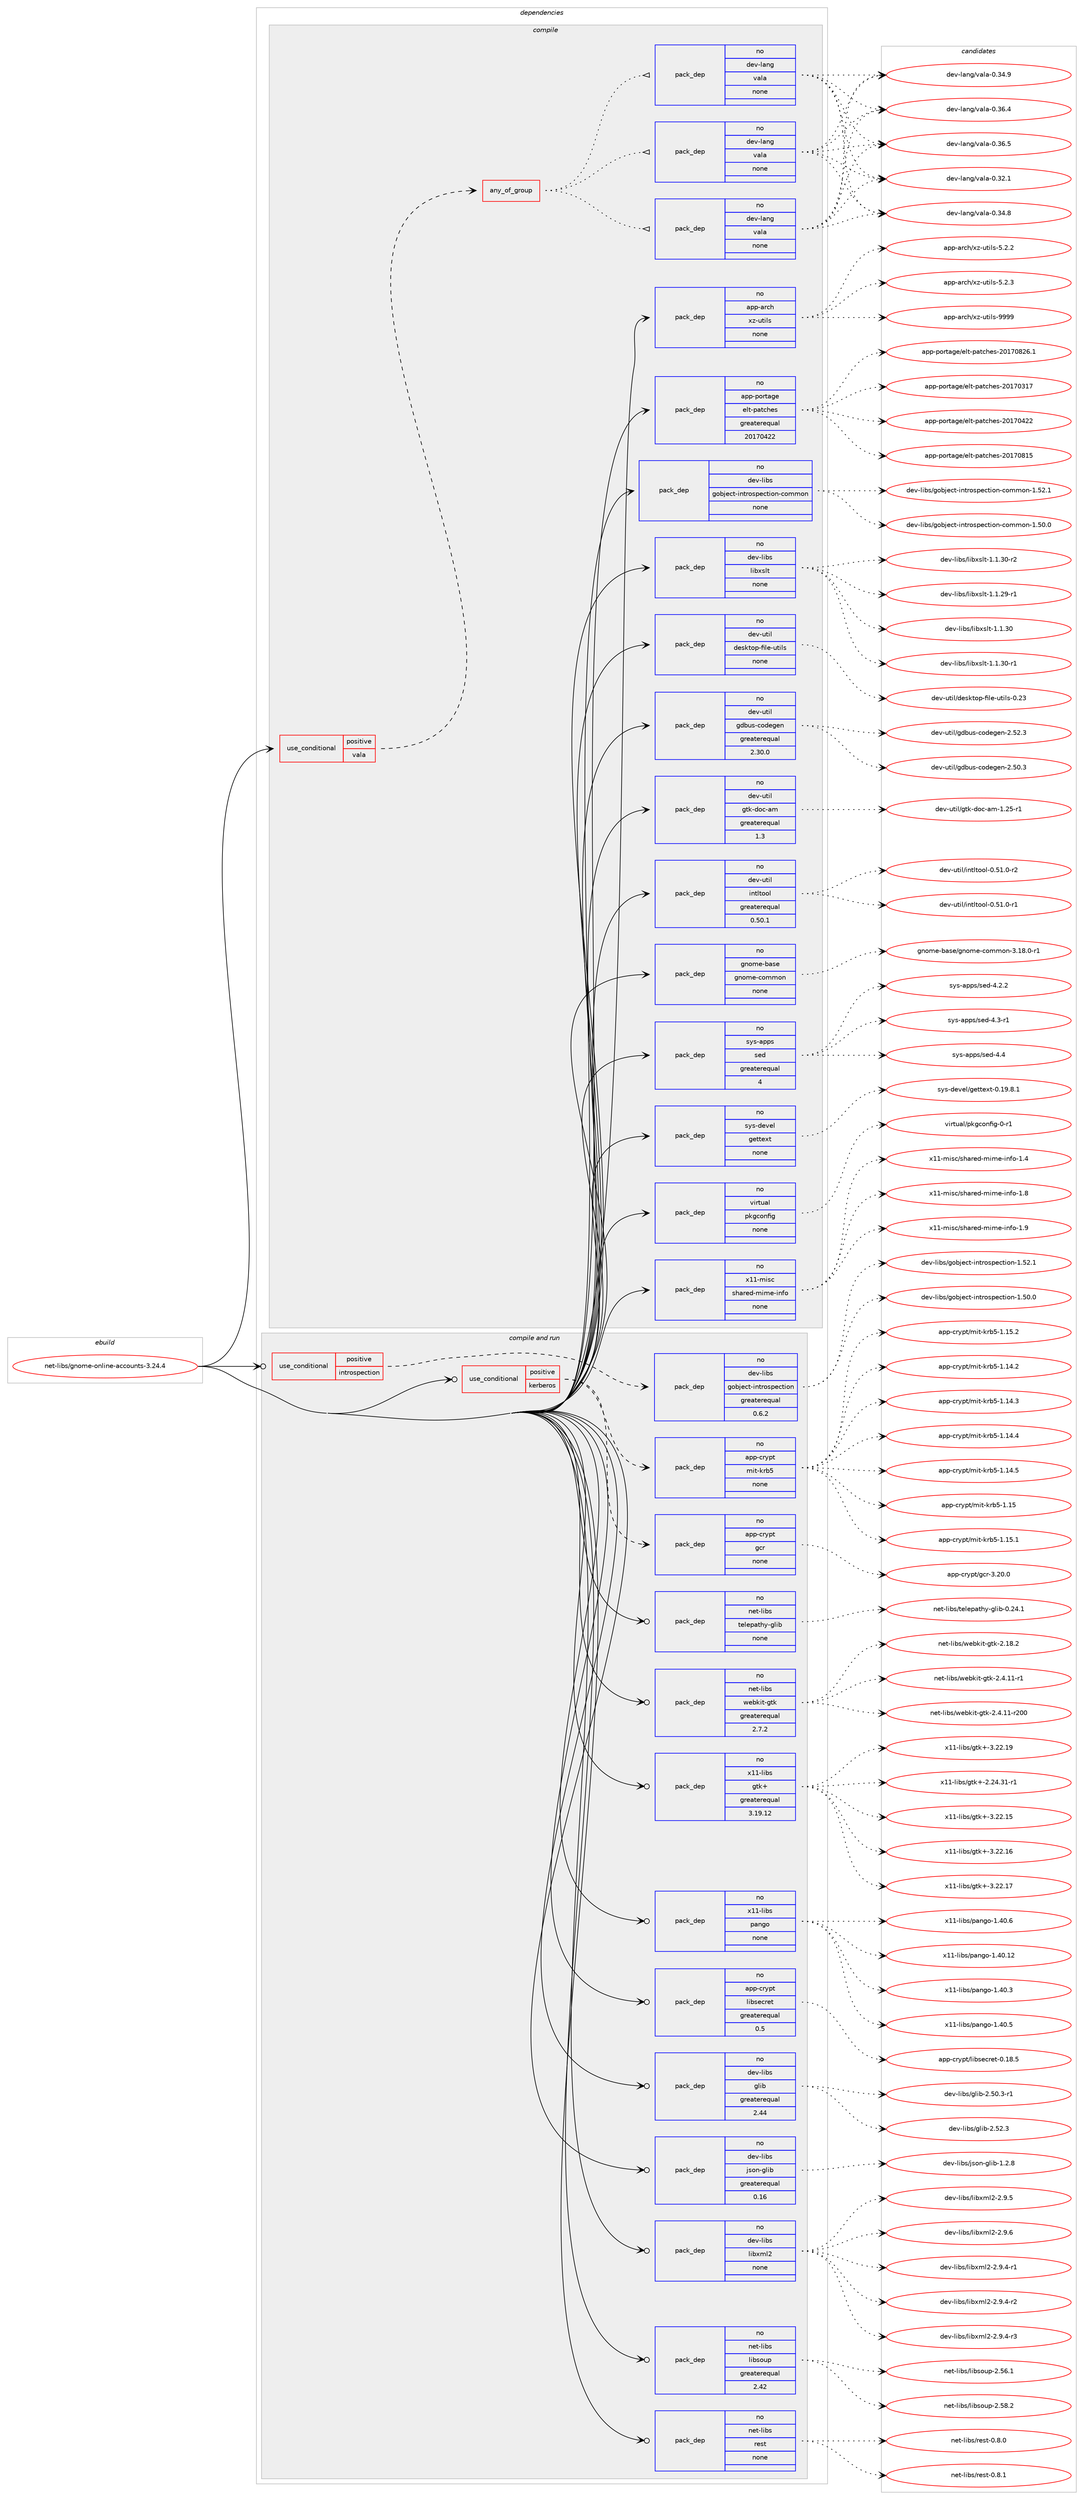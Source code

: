 digraph prolog {

# *************
# Graph options
# *************

newrank=true;
concentrate=true;
compound=true;
graph [rankdir=LR,fontname=Helvetica,fontsize=10,ranksep=1.5];#, ranksep=2.5, nodesep=0.2];
edge  [arrowhead=vee];
node  [fontname=Helvetica,fontsize=10];

# **********
# The ebuild
# **********

subgraph cluster_leftcol {
color=gray;
rank=same;
label=<<i>ebuild</i>>;
id [label="net-libs/gnome-online-accounts-3.24.4", color=red, width=4, href="../net-libs/gnome-online-accounts-3.24.4.svg"];
}

# ****************
# The dependencies
# ****************

subgraph cluster_midcol {
color=gray;
label=<<i>dependencies</i>>;
subgraph cluster_compile {
fillcolor="#eeeeee";
style=filled;
label=<<i>compile</i>>;
subgraph cond102978 {
dependency416048 [label=<<TABLE BORDER="0" CELLBORDER="1" CELLSPACING="0" CELLPADDING="4"><TR><TD ROWSPAN="3" CELLPADDING="10">use_conditional</TD></TR><TR><TD>positive</TD></TR><TR><TD>vala</TD></TR></TABLE>>, shape=none, color=red];
subgraph any6721 {
dependency416049 [label=<<TABLE BORDER="0" CELLBORDER="1" CELLSPACING="0" CELLPADDING="4"><TR><TD CELLPADDING="10">any_of_group</TD></TR></TABLE>>, shape=none, color=red];subgraph pack306157 {
dependency416050 [label=<<TABLE BORDER="0" CELLBORDER="1" CELLSPACING="0" CELLPADDING="4" WIDTH="220"><TR><TD ROWSPAN="6" CELLPADDING="30">pack_dep</TD></TR><TR><TD WIDTH="110">no</TD></TR><TR><TD>dev-lang</TD></TR><TR><TD>vala</TD></TR><TR><TD>none</TD></TR><TR><TD></TD></TR></TABLE>>, shape=none, color=blue];
}
dependency416049:e -> dependency416050:w [weight=20,style="dotted",arrowhead="oinv"];
subgraph pack306158 {
dependency416051 [label=<<TABLE BORDER="0" CELLBORDER="1" CELLSPACING="0" CELLPADDING="4" WIDTH="220"><TR><TD ROWSPAN="6" CELLPADDING="30">pack_dep</TD></TR><TR><TD WIDTH="110">no</TD></TR><TR><TD>dev-lang</TD></TR><TR><TD>vala</TD></TR><TR><TD>none</TD></TR><TR><TD></TD></TR></TABLE>>, shape=none, color=blue];
}
dependency416049:e -> dependency416051:w [weight=20,style="dotted",arrowhead="oinv"];
subgraph pack306159 {
dependency416052 [label=<<TABLE BORDER="0" CELLBORDER="1" CELLSPACING="0" CELLPADDING="4" WIDTH="220"><TR><TD ROWSPAN="6" CELLPADDING="30">pack_dep</TD></TR><TR><TD WIDTH="110">no</TD></TR><TR><TD>dev-lang</TD></TR><TR><TD>vala</TD></TR><TR><TD>none</TD></TR><TR><TD></TD></TR></TABLE>>, shape=none, color=blue];
}
dependency416049:e -> dependency416052:w [weight=20,style="dotted",arrowhead="oinv"];
}
dependency416048:e -> dependency416049:w [weight=20,style="dashed",arrowhead="vee"];
}
id:e -> dependency416048:w [weight=20,style="solid",arrowhead="vee"];
subgraph pack306160 {
dependency416053 [label=<<TABLE BORDER="0" CELLBORDER="1" CELLSPACING="0" CELLPADDING="4" WIDTH="220"><TR><TD ROWSPAN="6" CELLPADDING="30">pack_dep</TD></TR><TR><TD WIDTH="110">no</TD></TR><TR><TD>app-arch</TD></TR><TR><TD>xz-utils</TD></TR><TR><TD>none</TD></TR><TR><TD></TD></TR></TABLE>>, shape=none, color=blue];
}
id:e -> dependency416053:w [weight=20,style="solid",arrowhead="vee"];
subgraph pack306161 {
dependency416054 [label=<<TABLE BORDER="0" CELLBORDER="1" CELLSPACING="0" CELLPADDING="4" WIDTH="220"><TR><TD ROWSPAN="6" CELLPADDING="30">pack_dep</TD></TR><TR><TD WIDTH="110">no</TD></TR><TR><TD>app-portage</TD></TR><TR><TD>elt-patches</TD></TR><TR><TD>greaterequal</TD></TR><TR><TD>20170422</TD></TR></TABLE>>, shape=none, color=blue];
}
id:e -> dependency416054:w [weight=20,style="solid",arrowhead="vee"];
subgraph pack306162 {
dependency416055 [label=<<TABLE BORDER="0" CELLBORDER="1" CELLSPACING="0" CELLPADDING="4" WIDTH="220"><TR><TD ROWSPAN="6" CELLPADDING="30">pack_dep</TD></TR><TR><TD WIDTH="110">no</TD></TR><TR><TD>dev-libs</TD></TR><TR><TD>gobject-introspection-common</TD></TR><TR><TD>none</TD></TR><TR><TD></TD></TR></TABLE>>, shape=none, color=blue];
}
id:e -> dependency416055:w [weight=20,style="solid",arrowhead="vee"];
subgraph pack306163 {
dependency416056 [label=<<TABLE BORDER="0" CELLBORDER="1" CELLSPACING="0" CELLPADDING="4" WIDTH="220"><TR><TD ROWSPAN="6" CELLPADDING="30">pack_dep</TD></TR><TR><TD WIDTH="110">no</TD></TR><TR><TD>dev-libs</TD></TR><TR><TD>libxslt</TD></TR><TR><TD>none</TD></TR><TR><TD></TD></TR></TABLE>>, shape=none, color=blue];
}
id:e -> dependency416056:w [weight=20,style="solid",arrowhead="vee"];
subgraph pack306164 {
dependency416057 [label=<<TABLE BORDER="0" CELLBORDER="1" CELLSPACING="0" CELLPADDING="4" WIDTH="220"><TR><TD ROWSPAN="6" CELLPADDING="30">pack_dep</TD></TR><TR><TD WIDTH="110">no</TD></TR><TR><TD>dev-util</TD></TR><TR><TD>desktop-file-utils</TD></TR><TR><TD>none</TD></TR><TR><TD></TD></TR></TABLE>>, shape=none, color=blue];
}
id:e -> dependency416057:w [weight=20,style="solid",arrowhead="vee"];
subgraph pack306165 {
dependency416058 [label=<<TABLE BORDER="0" CELLBORDER="1" CELLSPACING="0" CELLPADDING="4" WIDTH="220"><TR><TD ROWSPAN="6" CELLPADDING="30">pack_dep</TD></TR><TR><TD WIDTH="110">no</TD></TR><TR><TD>dev-util</TD></TR><TR><TD>gdbus-codegen</TD></TR><TR><TD>greaterequal</TD></TR><TR><TD>2.30.0</TD></TR></TABLE>>, shape=none, color=blue];
}
id:e -> dependency416058:w [weight=20,style="solid",arrowhead="vee"];
subgraph pack306166 {
dependency416059 [label=<<TABLE BORDER="0" CELLBORDER="1" CELLSPACING="0" CELLPADDING="4" WIDTH="220"><TR><TD ROWSPAN="6" CELLPADDING="30">pack_dep</TD></TR><TR><TD WIDTH="110">no</TD></TR><TR><TD>dev-util</TD></TR><TR><TD>gtk-doc-am</TD></TR><TR><TD>greaterequal</TD></TR><TR><TD>1.3</TD></TR></TABLE>>, shape=none, color=blue];
}
id:e -> dependency416059:w [weight=20,style="solid",arrowhead="vee"];
subgraph pack306167 {
dependency416060 [label=<<TABLE BORDER="0" CELLBORDER="1" CELLSPACING="0" CELLPADDING="4" WIDTH="220"><TR><TD ROWSPAN="6" CELLPADDING="30">pack_dep</TD></TR><TR><TD WIDTH="110">no</TD></TR><TR><TD>dev-util</TD></TR><TR><TD>intltool</TD></TR><TR><TD>greaterequal</TD></TR><TR><TD>0.50.1</TD></TR></TABLE>>, shape=none, color=blue];
}
id:e -> dependency416060:w [weight=20,style="solid",arrowhead="vee"];
subgraph pack306168 {
dependency416061 [label=<<TABLE BORDER="0" CELLBORDER="1" CELLSPACING="0" CELLPADDING="4" WIDTH="220"><TR><TD ROWSPAN="6" CELLPADDING="30">pack_dep</TD></TR><TR><TD WIDTH="110">no</TD></TR><TR><TD>gnome-base</TD></TR><TR><TD>gnome-common</TD></TR><TR><TD>none</TD></TR><TR><TD></TD></TR></TABLE>>, shape=none, color=blue];
}
id:e -> dependency416061:w [weight=20,style="solid",arrowhead="vee"];
subgraph pack306169 {
dependency416062 [label=<<TABLE BORDER="0" CELLBORDER="1" CELLSPACING="0" CELLPADDING="4" WIDTH="220"><TR><TD ROWSPAN="6" CELLPADDING="30">pack_dep</TD></TR><TR><TD WIDTH="110">no</TD></TR><TR><TD>sys-apps</TD></TR><TR><TD>sed</TD></TR><TR><TD>greaterequal</TD></TR><TR><TD>4</TD></TR></TABLE>>, shape=none, color=blue];
}
id:e -> dependency416062:w [weight=20,style="solid",arrowhead="vee"];
subgraph pack306170 {
dependency416063 [label=<<TABLE BORDER="0" CELLBORDER="1" CELLSPACING="0" CELLPADDING="4" WIDTH="220"><TR><TD ROWSPAN="6" CELLPADDING="30">pack_dep</TD></TR><TR><TD WIDTH="110">no</TD></TR><TR><TD>sys-devel</TD></TR><TR><TD>gettext</TD></TR><TR><TD>none</TD></TR><TR><TD></TD></TR></TABLE>>, shape=none, color=blue];
}
id:e -> dependency416063:w [weight=20,style="solid",arrowhead="vee"];
subgraph pack306171 {
dependency416064 [label=<<TABLE BORDER="0" CELLBORDER="1" CELLSPACING="0" CELLPADDING="4" WIDTH="220"><TR><TD ROWSPAN="6" CELLPADDING="30">pack_dep</TD></TR><TR><TD WIDTH="110">no</TD></TR><TR><TD>virtual</TD></TR><TR><TD>pkgconfig</TD></TR><TR><TD>none</TD></TR><TR><TD></TD></TR></TABLE>>, shape=none, color=blue];
}
id:e -> dependency416064:w [weight=20,style="solid",arrowhead="vee"];
subgraph pack306172 {
dependency416065 [label=<<TABLE BORDER="0" CELLBORDER="1" CELLSPACING="0" CELLPADDING="4" WIDTH="220"><TR><TD ROWSPAN="6" CELLPADDING="30">pack_dep</TD></TR><TR><TD WIDTH="110">no</TD></TR><TR><TD>x11-misc</TD></TR><TR><TD>shared-mime-info</TD></TR><TR><TD>none</TD></TR><TR><TD></TD></TR></TABLE>>, shape=none, color=blue];
}
id:e -> dependency416065:w [weight=20,style="solid",arrowhead="vee"];
}
subgraph cluster_compileandrun {
fillcolor="#eeeeee";
style=filled;
label=<<i>compile and run</i>>;
subgraph cond102979 {
dependency416066 [label=<<TABLE BORDER="0" CELLBORDER="1" CELLSPACING="0" CELLPADDING="4"><TR><TD ROWSPAN="3" CELLPADDING="10">use_conditional</TD></TR><TR><TD>positive</TD></TR><TR><TD>introspection</TD></TR></TABLE>>, shape=none, color=red];
subgraph pack306173 {
dependency416067 [label=<<TABLE BORDER="0" CELLBORDER="1" CELLSPACING="0" CELLPADDING="4" WIDTH="220"><TR><TD ROWSPAN="6" CELLPADDING="30">pack_dep</TD></TR><TR><TD WIDTH="110">no</TD></TR><TR><TD>dev-libs</TD></TR><TR><TD>gobject-introspection</TD></TR><TR><TD>greaterequal</TD></TR><TR><TD>0.6.2</TD></TR></TABLE>>, shape=none, color=blue];
}
dependency416066:e -> dependency416067:w [weight=20,style="dashed",arrowhead="vee"];
}
id:e -> dependency416066:w [weight=20,style="solid",arrowhead="odotvee"];
subgraph cond102980 {
dependency416068 [label=<<TABLE BORDER="0" CELLBORDER="1" CELLSPACING="0" CELLPADDING="4"><TR><TD ROWSPAN="3" CELLPADDING="10">use_conditional</TD></TR><TR><TD>positive</TD></TR><TR><TD>kerberos</TD></TR></TABLE>>, shape=none, color=red];
subgraph pack306174 {
dependency416069 [label=<<TABLE BORDER="0" CELLBORDER="1" CELLSPACING="0" CELLPADDING="4" WIDTH="220"><TR><TD ROWSPAN="6" CELLPADDING="30">pack_dep</TD></TR><TR><TD WIDTH="110">no</TD></TR><TR><TD>app-crypt</TD></TR><TR><TD>gcr</TD></TR><TR><TD>none</TD></TR><TR><TD></TD></TR></TABLE>>, shape=none, color=blue];
}
dependency416068:e -> dependency416069:w [weight=20,style="dashed",arrowhead="vee"];
subgraph pack306175 {
dependency416070 [label=<<TABLE BORDER="0" CELLBORDER="1" CELLSPACING="0" CELLPADDING="4" WIDTH="220"><TR><TD ROWSPAN="6" CELLPADDING="30">pack_dep</TD></TR><TR><TD WIDTH="110">no</TD></TR><TR><TD>app-crypt</TD></TR><TR><TD>mit-krb5</TD></TR><TR><TD>none</TD></TR><TR><TD></TD></TR></TABLE>>, shape=none, color=blue];
}
dependency416068:e -> dependency416070:w [weight=20,style="dashed",arrowhead="vee"];
}
id:e -> dependency416068:w [weight=20,style="solid",arrowhead="odotvee"];
subgraph pack306176 {
dependency416071 [label=<<TABLE BORDER="0" CELLBORDER="1" CELLSPACING="0" CELLPADDING="4" WIDTH="220"><TR><TD ROWSPAN="6" CELLPADDING="30">pack_dep</TD></TR><TR><TD WIDTH="110">no</TD></TR><TR><TD>app-crypt</TD></TR><TR><TD>libsecret</TD></TR><TR><TD>greaterequal</TD></TR><TR><TD>0.5</TD></TR></TABLE>>, shape=none, color=blue];
}
id:e -> dependency416071:w [weight=20,style="solid",arrowhead="odotvee"];
subgraph pack306177 {
dependency416072 [label=<<TABLE BORDER="0" CELLBORDER="1" CELLSPACING="0" CELLPADDING="4" WIDTH="220"><TR><TD ROWSPAN="6" CELLPADDING="30">pack_dep</TD></TR><TR><TD WIDTH="110">no</TD></TR><TR><TD>dev-libs</TD></TR><TR><TD>glib</TD></TR><TR><TD>greaterequal</TD></TR><TR><TD>2.44</TD></TR></TABLE>>, shape=none, color=blue];
}
id:e -> dependency416072:w [weight=20,style="solid",arrowhead="odotvee"];
subgraph pack306178 {
dependency416073 [label=<<TABLE BORDER="0" CELLBORDER="1" CELLSPACING="0" CELLPADDING="4" WIDTH="220"><TR><TD ROWSPAN="6" CELLPADDING="30">pack_dep</TD></TR><TR><TD WIDTH="110">no</TD></TR><TR><TD>dev-libs</TD></TR><TR><TD>json-glib</TD></TR><TR><TD>greaterequal</TD></TR><TR><TD>0.16</TD></TR></TABLE>>, shape=none, color=blue];
}
id:e -> dependency416073:w [weight=20,style="solid",arrowhead="odotvee"];
subgraph pack306179 {
dependency416074 [label=<<TABLE BORDER="0" CELLBORDER="1" CELLSPACING="0" CELLPADDING="4" WIDTH="220"><TR><TD ROWSPAN="6" CELLPADDING="30">pack_dep</TD></TR><TR><TD WIDTH="110">no</TD></TR><TR><TD>dev-libs</TD></TR><TR><TD>libxml2</TD></TR><TR><TD>none</TD></TR><TR><TD></TD></TR></TABLE>>, shape=none, color=blue];
}
id:e -> dependency416074:w [weight=20,style="solid",arrowhead="odotvee"];
subgraph pack306180 {
dependency416075 [label=<<TABLE BORDER="0" CELLBORDER="1" CELLSPACING="0" CELLPADDING="4" WIDTH="220"><TR><TD ROWSPAN="6" CELLPADDING="30">pack_dep</TD></TR><TR><TD WIDTH="110">no</TD></TR><TR><TD>net-libs</TD></TR><TR><TD>libsoup</TD></TR><TR><TD>greaterequal</TD></TR><TR><TD>2.42</TD></TR></TABLE>>, shape=none, color=blue];
}
id:e -> dependency416075:w [weight=20,style="solid",arrowhead="odotvee"];
subgraph pack306181 {
dependency416076 [label=<<TABLE BORDER="0" CELLBORDER="1" CELLSPACING="0" CELLPADDING="4" WIDTH="220"><TR><TD ROWSPAN="6" CELLPADDING="30">pack_dep</TD></TR><TR><TD WIDTH="110">no</TD></TR><TR><TD>net-libs</TD></TR><TR><TD>rest</TD></TR><TR><TD>none</TD></TR><TR><TD></TD></TR></TABLE>>, shape=none, color=blue];
}
id:e -> dependency416076:w [weight=20,style="solid",arrowhead="odotvee"];
subgraph pack306182 {
dependency416077 [label=<<TABLE BORDER="0" CELLBORDER="1" CELLSPACING="0" CELLPADDING="4" WIDTH="220"><TR><TD ROWSPAN="6" CELLPADDING="30">pack_dep</TD></TR><TR><TD WIDTH="110">no</TD></TR><TR><TD>net-libs</TD></TR><TR><TD>telepathy-glib</TD></TR><TR><TD>none</TD></TR><TR><TD></TD></TR></TABLE>>, shape=none, color=blue];
}
id:e -> dependency416077:w [weight=20,style="solid",arrowhead="odotvee"];
subgraph pack306183 {
dependency416078 [label=<<TABLE BORDER="0" CELLBORDER="1" CELLSPACING="0" CELLPADDING="4" WIDTH="220"><TR><TD ROWSPAN="6" CELLPADDING="30">pack_dep</TD></TR><TR><TD WIDTH="110">no</TD></TR><TR><TD>net-libs</TD></TR><TR><TD>webkit-gtk</TD></TR><TR><TD>greaterequal</TD></TR><TR><TD>2.7.2</TD></TR></TABLE>>, shape=none, color=blue];
}
id:e -> dependency416078:w [weight=20,style="solid",arrowhead="odotvee"];
subgraph pack306184 {
dependency416079 [label=<<TABLE BORDER="0" CELLBORDER="1" CELLSPACING="0" CELLPADDING="4" WIDTH="220"><TR><TD ROWSPAN="6" CELLPADDING="30">pack_dep</TD></TR><TR><TD WIDTH="110">no</TD></TR><TR><TD>x11-libs</TD></TR><TR><TD>gtk+</TD></TR><TR><TD>greaterequal</TD></TR><TR><TD>3.19.12</TD></TR></TABLE>>, shape=none, color=blue];
}
id:e -> dependency416079:w [weight=20,style="solid",arrowhead="odotvee"];
subgraph pack306185 {
dependency416080 [label=<<TABLE BORDER="0" CELLBORDER="1" CELLSPACING="0" CELLPADDING="4" WIDTH="220"><TR><TD ROWSPAN="6" CELLPADDING="30">pack_dep</TD></TR><TR><TD WIDTH="110">no</TD></TR><TR><TD>x11-libs</TD></TR><TR><TD>pango</TD></TR><TR><TD>none</TD></TR><TR><TD></TD></TR></TABLE>>, shape=none, color=blue];
}
id:e -> dependency416080:w [weight=20,style="solid",arrowhead="odotvee"];
}
subgraph cluster_run {
fillcolor="#eeeeee";
style=filled;
label=<<i>run</i>>;
}
}

# **************
# The candidates
# **************

subgraph cluster_choices {
rank=same;
color=gray;
label=<<i>candidates</i>>;

subgraph choice306157 {
color=black;
nodesep=1;
choice100101118451089711010347118971089745484651504649 [label="dev-lang/vala-0.32.1", color=red, width=4,href="../dev-lang/vala-0.32.1.svg"];
choice100101118451089711010347118971089745484651524656 [label="dev-lang/vala-0.34.8", color=red, width=4,href="../dev-lang/vala-0.34.8.svg"];
choice100101118451089711010347118971089745484651524657 [label="dev-lang/vala-0.34.9", color=red, width=4,href="../dev-lang/vala-0.34.9.svg"];
choice100101118451089711010347118971089745484651544652 [label="dev-lang/vala-0.36.4", color=red, width=4,href="../dev-lang/vala-0.36.4.svg"];
choice100101118451089711010347118971089745484651544653 [label="dev-lang/vala-0.36.5", color=red, width=4,href="../dev-lang/vala-0.36.5.svg"];
dependency416050:e -> choice100101118451089711010347118971089745484651504649:w [style=dotted,weight="100"];
dependency416050:e -> choice100101118451089711010347118971089745484651524656:w [style=dotted,weight="100"];
dependency416050:e -> choice100101118451089711010347118971089745484651524657:w [style=dotted,weight="100"];
dependency416050:e -> choice100101118451089711010347118971089745484651544652:w [style=dotted,weight="100"];
dependency416050:e -> choice100101118451089711010347118971089745484651544653:w [style=dotted,weight="100"];
}
subgraph choice306158 {
color=black;
nodesep=1;
choice100101118451089711010347118971089745484651504649 [label="dev-lang/vala-0.32.1", color=red, width=4,href="../dev-lang/vala-0.32.1.svg"];
choice100101118451089711010347118971089745484651524656 [label="dev-lang/vala-0.34.8", color=red, width=4,href="../dev-lang/vala-0.34.8.svg"];
choice100101118451089711010347118971089745484651524657 [label="dev-lang/vala-0.34.9", color=red, width=4,href="../dev-lang/vala-0.34.9.svg"];
choice100101118451089711010347118971089745484651544652 [label="dev-lang/vala-0.36.4", color=red, width=4,href="../dev-lang/vala-0.36.4.svg"];
choice100101118451089711010347118971089745484651544653 [label="dev-lang/vala-0.36.5", color=red, width=4,href="../dev-lang/vala-0.36.5.svg"];
dependency416051:e -> choice100101118451089711010347118971089745484651504649:w [style=dotted,weight="100"];
dependency416051:e -> choice100101118451089711010347118971089745484651524656:w [style=dotted,weight="100"];
dependency416051:e -> choice100101118451089711010347118971089745484651524657:w [style=dotted,weight="100"];
dependency416051:e -> choice100101118451089711010347118971089745484651544652:w [style=dotted,weight="100"];
dependency416051:e -> choice100101118451089711010347118971089745484651544653:w [style=dotted,weight="100"];
}
subgraph choice306159 {
color=black;
nodesep=1;
choice100101118451089711010347118971089745484651504649 [label="dev-lang/vala-0.32.1", color=red, width=4,href="../dev-lang/vala-0.32.1.svg"];
choice100101118451089711010347118971089745484651524656 [label="dev-lang/vala-0.34.8", color=red, width=4,href="../dev-lang/vala-0.34.8.svg"];
choice100101118451089711010347118971089745484651524657 [label="dev-lang/vala-0.34.9", color=red, width=4,href="../dev-lang/vala-0.34.9.svg"];
choice100101118451089711010347118971089745484651544652 [label="dev-lang/vala-0.36.4", color=red, width=4,href="../dev-lang/vala-0.36.4.svg"];
choice100101118451089711010347118971089745484651544653 [label="dev-lang/vala-0.36.5", color=red, width=4,href="../dev-lang/vala-0.36.5.svg"];
dependency416052:e -> choice100101118451089711010347118971089745484651504649:w [style=dotted,weight="100"];
dependency416052:e -> choice100101118451089711010347118971089745484651524656:w [style=dotted,weight="100"];
dependency416052:e -> choice100101118451089711010347118971089745484651524657:w [style=dotted,weight="100"];
dependency416052:e -> choice100101118451089711010347118971089745484651544652:w [style=dotted,weight="100"];
dependency416052:e -> choice100101118451089711010347118971089745484651544653:w [style=dotted,weight="100"];
}
subgraph choice306160 {
color=black;
nodesep=1;
choice971121124597114991044712012245117116105108115455346504650 [label="app-arch/xz-utils-5.2.2", color=red, width=4,href="../app-arch/xz-utils-5.2.2.svg"];
choice971121124597114991044712012245117116105108115455346504651 [label="app-arch/xz-utils-5.2.3", color=red, width=4,href="../app-arch/xz-utils-5.2.3.svg"];
choice9711211245971149910447120122451171161051081154557575757 [label="app-arch/xz-utils-9999", color=red, width=4,href="../app-arch/xz-utils-9999.svg"];
dependency416053:e -> choice971121124597114991044712012245117116105108115455346504650:w [style=dotted,weight="100"];
dependency416053:e -> choice971121124597114991044712012245117116105108115455346504651:w [style=dotted,weight="100"];
dependency416053:e -> choice9711211245971149910447120122451171161051081154557575757:w [style=dotted,weight="100"];
}
subgraph choice306161 {
color=black;
nodesep=1;
choice97112112451121111141169710310147101108116451129711699104101115455048495548514955 [label="app-portage/elt-patches-20170317", color=red, width=4,href="../app-portage/elt-patches-20170317.svg"];
choice97112112451121111141169710310147101108116451129711699104101115455048495548525050 [label="app-portage/elt-patches-20170422", color=red, width=4,href="../app-portage/elt-patches-20170422.svg"];
choice97112112451121111141169710310147101108116451129711699104101115455048495548564953 [label="app-portage/elt-patches-20170815", color=red, width=4,href="../app-portage/elt-patches-20170815.svg"];
choice971121124511211111411697103101471011081164511297116991041011154550484955485650544649 [label="app-portage/elt-patches-20170826.1", color=red, width=4,href="../app-portage/elt-patches-20170826.1.svg"];
dependency416054:e -> choice97112112451121111141169710310147101108116451129711699104101115455048495548514955:w [style=dotted,weight="100"];
dependency416054:e -> choice97112112451121111141169710310147101108116451129711699104101115455048495548525050:w [style=dotted,weight="100"];
dependency416054:e -> choice97112112451121111141169710310147101108116451129711699104101115455048495548564953:w [style=dotted,weight="100"];
dependency416054:e -> choice971121124511211111411697103101471011081164511297116991041011154550484955485650544649:w [style=dotted,weight="100"];
}
subgraph choice306162 {
color=black;
nodesep=1;
choice10010111845108105981154710311198106101991164510511011611411111511210199116105111110459911110910911111045494653484648 [label="dev-libs/gobject-introspection-common-1.50.0", color=red, width=4,href="../dev-libs/gobject-introspection-common-1.50.0.svg"];
choice10010111845108105981154710311198106101991164510511011611411111511210199116105111110459911110910911111045494653504649 [label="dev-libs/gobject-introspection-common-1.52.1", color=red, width=4,href="../dev-libs/gobject-introspection-common-1.52.1.svg"];
dependency416055:e -> choice10010111845108105981154710311198106101991164510511011611411111511210199116105111110459911110910911111045494653484648:w [style=dotted,weight="100"];
dependency416055:e -> choice10010111845108105981154710311198106101991164510511011611411111511210199116105111110459911110910911111045494653504649:w [style=dotted,weight="100"];
}
subgraph choice306163 {
color=black;
nodesep=1;
choice10010111845108105981154710810598120115108116454946494650574511449 [label="dev-libs/libxslt-1.1.29-r1", color=red, width=4,href="../dev-libs/libxslt-1.1.29-r1.svg"];
choice1001011184510810598115471081059812011510811645494649465148 [label="dev-libs/libxslt-1.1.30", color=red, width=4,href="../dev-libs/libxslt-1.1.30.svg"];
choice10010111845108105981154710810598120115108116454946494651484511449 [label="dev-libs/libxslt-1.1.30-r1", color=red, width=4,href="../dev-libs/libxslt-1.1.30-r1.svg"];
choice10010111845108105981154710810598120115108116454946494651484511450 [label="dev-libs/libxslt-1.1.30-r2", color=red, width=4,href="../dev-libs/libxslt-1.1.30-r2.svg"];
dependency416056:e -> choice10010111845108105981154710810598120115108116454946494650574511449:w [style=dotted,weight="100"];
dependency416056:e -> choice1001011184510810598115471081059812011510811645494649465148:w [style=dotted,weight="100"];
dependency416056:e -> choice10010111845108105981154710810598120115108116454946494651484511449:w [style=dotted,weight="100"];
dependency416056:e -> choice10010111845108105981154710810598120115108116454946494651484511450:w [style=dotted,weight="100"];
}
subgraph choice306164 {
color=black;
nodesep=1;
choice100101118451171161051084710010111510711611111245102105108101451171161051081154548465051 [label="dev-util/desktop-file-utils-0.23", color=red, width=4,href="../dev-util/desktop-file-utils-0.23.svg"];
dependency416057:e -> choice100101118451171161051084710010111510711611111245102105108101451171161051081154548465051:w [style=dotted,weight="100"];
}
subgraph choice306165 {
color=black;
nodesep=1;
choice100101118451171161051084710310098117115459911110010110310111045504653484651 [label="dev-util/gdbus-codegen-2.50.3", color=red, width=4,href="../dev-util/gdbus-codegen-2.50.3.svg"];
choice100101118451171161051084710310098117115459911110010110310111045504653504651 [label="dev-util/gdbus-codegen-2.52.3", color=red, width=4,href="../dev-util/gdbus-codegen-2.52.3.svg"];
dependency416058:e -> choice100101118451171161051084710310098117115459911110010110310111045504653484651:w [style=dotted,weight="100"];
dependency416058:e -> choice100101118451171161051084710310098117115459911110010110310111045504653504651:w [style=dotted,weight="100"];
}
subgraph choice306166 {
color=black;
nodesep=1;
choice10010111845117116105108471031161074510011199459710945494650534511449 [label="dev-util/gtk-doc-am-1.25-r1", color=red, width=4,href="../dev-util/gtk-doc-am-1.25-r1.svg"];
dependency416059:e -> choice10010111845117116105108471031161074510011199459710945494650534511449:w [style=dotted,weight="100"];
}
subgraph choice306167 {
color=black;
nodesep=1;
choice1001011184511711610510847105110116108116111111108454846534946484511449 [label="dev-util/intltool-0.51.0-r1", color=red, width=4,href="../dev-util/intltool-0.51.0-r1.svg"];
choice1001011184511711610510847105110116108116111111108454846534946484511450 [label="dev-util/intltool-0.51.0-r2", color=red, width=4,href="../dev-util/intltool-0.51.0-r2.svg"];
dependency416060:e -> choice1001011184511711610510847105110116108116111111108454846534946484511449:w [style=dotted,weight="100"];
dependency416060:e -> choice1001011184511711610510847105110116108116111111108454846534946484511450:w [style=dotted,weight="100"];
}
subgraph choice306168 {
color=black;
nodesep=1;
choice103110111109101459897115101471031101111091014599111109109111110455146495646484511449 [label="gnome-base/gnome-common-3.18.0-r1", color=red, width=4,href="../gnome-base/gnome-common-3.18.0-r1.svg"];
dependency416061:e -> choice103110111109101459897115101471031101111091014599111109109111110455146495646484511449:w [style=dotted,weight="100"];
}
subgraph choice306169 {
color=black;
nodesep=1;
choice115121115459711211211547115101100455246504650 [label="sys-apps/sed-4.2.2", color=red, width=4,href="../sys-apps/sed-4.2.2.svg"];
choice115121115459711211211547115101100455246514511449 [label="sys-apps/sed-4.3-r1", color=red, width=4,href="../sys-apps/sed-4.3-r1.svg"];
choice11512111545971121121154711510110045524652 [label="sys-apps/sed-4.4", color=red, width=4,href="../sys-apps/sed-4.4.svg"];
dependency416062:e -> choice115121115459711211211547115101100455246504650:w [style=dotted,weight="100"];
dependency416062:e -> choice115121115459711211211547115101100455246514511449:w [style=dotted,weight="100"];
dependency416062:e -> choice11512111545971121121154711510110045524652:w [style=dotted,weight="100"];
}
subgraph choice306170 {
color=black;
nodesep=1;
choice1151211154510010111810110847103101116116101120116454846495746564649 [label="sys-devel/gettext-0.19.8.1", color=red, width=4,href="../sys-devel/gettext-0.19.8.1.svg"];
dependency416063:e -> choice1151211154510010111810110847103101116116101120116454846495746564649:w [style=dotted,weight="100"];
}
subgraph choice306171 {
color=black;
nodesep=1;
choice11810511411611797108471121071039911111010210510345484511449 [label="virtual/pkgconfig-0-r1", color=red, width=4,href="../virtual/pkgconfig-0-r1.svg"];
dependency416064:e -> choice11810511411611797108471121071039911111010210510345484511449:w [style=dotted,weight="100"];
}
subgraph choice306172 {
color=black;
nodesep=1;
choice120494945109105115994711510497114101100451091051091014510511010211145494652 [label="x11-misc/shared-mime-info-1.4", color=red, width=4,href="../x11-misc/shared-mime-info-1.4.svg"];
choice120494945109105115994711510497114101100451091051091014510511010211145494656 [label="x11-misc/shared-mime-info-1.8", color=red, width=4,href="../x11-misc/shared-mime-info-1.8.svg"];
choice120494945109105115994711510497114101100451091051091014510511010211145494657 [label="x11-misc/shared-mime-info-1.9", color=red, width=4,href="../x11-misc/shared-mime-info-1.9.svg"];
dependency416065:e -> choice120494945109105115994711510497114101100451091051091014510511010211145494652:w [style=dotted,weight="100"];
dependency416065:e -> choice120494945109105115994711510497114101100451091051091014510511010211145494656:w [style=dotted,weight="100"];
dependency416065:e -> choice120494945109105115994711510497114101100451091051091014510511010211145494657:w [style=dotted,weight="100"];
}
subgraph choice306173 {
color=black;
nodesep=1;
choice1001011184510810598115471031119810610199116451051101161141111151121019911610511111045494653484648 [label="dev-libs/gobject-introspection-1.50.0", color=red, width=4,href="../dev-libs/gobject-introspection-1.50.0.svg"];
choice1001011184510810598115471031119810610199116451051101161141111151121019911610511111045494653504649 [label="dev-libs/gobject-introspection-1.52.1", color=red, width=4,href="../dev-libs/gobject-introspection-1.52.1.svg"];
dependency416067:e -> choice1001011184510810598115471031119810610199116451051101161141111151121019911610511111045494653484648:w [style=dotted,weight="100"];
dependency416067:e -> choice1001011184510810598115471031119810610199116451051101161141111151121019911610511111045494653504649:w [style=dotted,weight="100"];
}
subgraph choice306174 {
color=black;
nodesep=1;
choice971121124599114121112116471039911445514650484648 [label="app-crypt/gcr-3.20.0", color=red, width=4,href="../app-crypt/gcr-3.20.0.svg"];
dependency416069:e -> choice971121124599114121112116471039911445514650484648:w [style=dotted,weight="100"];
}
subgraph choice306175 {
color=black;
nodesep=1;
choice9711211245991141211121164710910511645107114985345494649524650 [label="app-crypt/mit-krb5-1.14.2", color=red, width=4,href="../app-crypt/mit-krb5-1.14.2.svg"];
choice9711211245991141211121164710910511645107114985345494649524651 [label="app-crypt/mit-krb5-1.14.3", color=red, width=4,href="../app-crypt/mit-krb5-1.14.3.svg"];
choice9711211245991141211121164710910511645107114985345494649524652 [label="app-crypt/mit-krb5-1.14.4", color=red, width=4,href="../app-crypt/mit-krb5-1.14.4.svg"];
choice9711211245991141211121164710910511645107114985345494649524653 [label="app-crypt/mit-krb5-1.14.5", color=red, width=4,href="../app-crypt/mit-krb5-1.14.5.svg"];
choice971121124599114121112116471091051164510711498534549464953 [label="app-crypt/mit-krb5-1.15", color=red, width=4,href="../app-crypt/mit-krb5-1.15.svg"];
choice9711211245991141211121164710910511645107114985345494649534649 [label="app-crypt/mit-krb5-1.15.1", color=red, width=4,href="../app-crypt/mit-krb5-1.15.1.svg"];
choice9711211245991141211121164710910511645107114985345494649534650 [label="app-crypt/mit-krb5-1.15.2", color=red, width=4,href="../app-crypt/mit-krb5-1.15.2.svg"];
dependency416070:e -> choice9711211245991141211121164710910511645107114985345494649524650:w [style=dotted,weight="100"];
dependency416070:e -> choice9711211245991141211121164710910511645107114985345494649524651:w [style=dotted,weight="100"];
dependency416070:e -> choice9711211245991141211121164710910511645107114985345494649524652:w [style=dotted,weight="100"];
dependency416070:e -> choice9711211245991141211121164710910511645107114985345494649524653:w [style=dotted,weight="100"];
dependency416070:e -> choice971121124599114121112116471091051164510711498534549464953:w [style=dotted,weight="100"];
dependency416070:e -> choice9711211245991141211121164710910511645107114985345494649534649:w [style=dotted,weight="100"];
dependency416070:e -> choice9711211245991141211121164710910511645107114985345494649534650:w [style=dotted,weight="100"];
}
subgraph choice306176 {
color=black;
nodesep=1;
choice97112112459911412111211647108105981151019911410111645484649564653 [label="app-crypt/libsecret-0.18.5", color=red, width=4,href="../app-crypt/libsecret-0.18.5.svg"];
dependency416071:e -> choice97112112459911412111211647108105981151019911410111645484649564653:w [style=dotted,weight="100"];
}
subgraph choice306177 {
color=black;
nodesep=1;
choice10010111845108105981154710310810598455046534846514511449 [label="dev-libs/glib-2.50.3-r1", color=red, width=4,href="../dev-libs/glib-2.50.3-r1.svg"];
choice1001011184510810598115471031081059845504653504651 [label="dev-libs/glib-2.52.3", color=red, width=4,href="../dev-libs/glib-2.52.3.svg"];
dependency416072:e -> choice10010111845108105981154710310810598455046534846514511449:w [style=dotted,weight="100"];
dependency416072:e -> choice1001011184510810598115471031081059845504653504651:w [style=dotted,weight="100"];
}
subgraph choice306178 {
color=black;
nodesep=1;
choice1001011184510810598115471061151111104510310810598454946504656 [label="dev-libs/json-glib-1.2.8", color=red, width=4,href="../dev-libs/json-glib-1.2.8.svg"];
dependency416073:e -> choice1001011184510810598115471061151111104510310810598454946504656:w [style=dotted,weight="100"];
}
subgraph choice306179 {
color=black;
nodesep=1;
choice10010111845108105981154710810598120109108504550465746524511449 [label="dev-libs/libxml2-2.9.4-r1", color=red, width=4,href="../dev-libs/libxml2-2.9.4-r1.svg"];
choice10010111845108105981154710810598120109108504550465746524511450 [label="dev-libs/libxml2-2.9.4-r2", color=red, width=4,href="../dev-libs/libxml2-2.9.4-r2.svg"];
choice10010111845108105981154710810598120109108504550465746524511451 [label="dev-libs/libxml2-2.9.4-r3", color=red, width=4,href="../dev-libs/libxml2-2.9.4-r3.svg"];
choice1001011184510810598115471081059812010910850455046574653 [label="dev-libs/libxml2-2.9.5", color=red, width=4,href="../dev-libs/libxml2-2.9.5.svg"];
choice1001011184510810598115471081059812010910850455046574654 [label="dev-libs/libxml2-2.9.6", color=red, width=4,href="../dev-libs/libxml2-2.9.6.svg"];
dependency416074:e -> choice10010111845108105981154710810598120109108504550465746524511449:w [style=dotted,weight="100"];
dependency416074:e -> choice10010111845108105981154710810598120109108504550465746524511450:w [style=dotted,weight="100"];
dependency416074:e -> choice10010111845108105981154710810598120109108504550465746524511451:w [style=dotted,weight="100"];
dependency416074:e -> choice1001011184510810598115471081059812010910850455046574653:w [style=dotted,weight="100"];
dependency416074:e -> choice1001011184510810598115471081059812010910850455046574654:w [style=dotted,weight="100"];
}
subgraph choice306180 {
color=black;
nodesep=1;
choice1101011164510810598115471081059811511111711245504653544649 [label="net-libs/libsoup-2.56.1", color=red, width=4,href="../net-libs/libsoup-2.56.1.svg"];
choice1101011164510810598115471081059811511111711245504653564650 [label="net-libs/libsoup-2.58.2", color=red, width=4,href="../net-libs/libsoup-2.58.2.svg"];
dependency416075:e -> choice1101011164510810598115471081059811511111711245504653544649:w [style=dotted,weight="100"];
dependency416075:e -> choice1101011164510810598115471081059811511111711245504653564650:w [style=dotted,weight="100"];
}
subgraph choice306181 {
color=black;
nodesep=1;
choice110101116451081059811547114101115116454846564648 [label="net-libs/rest-0.8.0", color=red, width=4,href="../net-libs/rest-0.8.0.svg"];
choice110101116451081059811547114101115116454846564649 [label="net-libs/rest-0.8.1", color=red, width=4,href="../net-libs/rest-0.8.1.svg"];
dependency416076:e -> choice110101116451081059811547114101115116454846564648:w [style=dotted,weight="100"];
dependency416076:e -> choice110101116451081059811547114101115116454846564649:w [style=dotted,weight="100"];
}
subgraph choice306182 {
color=black;
nodesep=1;
choice11010111645108105981154711610110810111297116104121451031081059845484650524649 [label="net-libs/telepathy-glib-0.24.1", color=red, width=4,href="../net-libs/telepathy-glib-0.24.1.svg"];
dependency416077:e -> choice11010111645108105981154711610110810111297116104121451031081059845484650524649:w [style=dotted,weight="100"];
}
subgraph choice306183 {
color=black;
nodesep=1;
choice110101116451081059811547119101981071051164510311610745504649564650 [label="net-libs/webkit-gtk-2.18.2", color=red, width=4,href="../net-libs/webkit-gtk-2.18.2.svg"];
choice1101011164510810598115471191019810710511645103116107455046524649494511449 [label="net-libs/webkit-gtk-2.4.11-r1", color=red, width=4,href="../net-libs/webkit-gtk-2.4.11-r1.svg"];
choice11010111645108105981154711910198107105116451031161074550465246494945114504848 [label="net-libs/webkit-gtk-2.4.11-r200", color=red, width=4,href="../net-libs/webkit-gtk-2.4.11-r200.svg"];
dependency416078:e -> choice110101116451081059811547119101981071051164510311610745504649564650:w [style=dotted,weight="100"];
dependency416078:e -> choice1101011164510810598115471191019810710511645103116107455046524649494511449:w [style=dotted,weight="100"];
dependency416078:e -> choice11010111645108105981154711910198107105116451031161074550465246494945114504848:w [style=dotted,weight="100"];
}
subgraph choice306184 {
color=black;
nodesep=1;
choice12049494510810598115471031161074345504650524651494511449 [label="x11-libs/gtk+-2.24.31-r1", color=red, width=4,href="../x11-libs/gtk+-2.24.31-r1.svg"];
choice1204949451081059811547103116107434551465050464953 [label="x11-libs/gtk+-3.22.15", color=red, width=4,href="../x11-libs/gtk+-3.22.15.svg"];
choice1204949451081059811547103116107434551465050464954 [label="x11-libs/gtk+-3.22.16", color=red, width=4,href="../x11-libs/gtk+-3.22.16.svg"];
choice1204949451081059811547103116107434551465050464955 [label="x11-libs/gtk+-3.22.17", color=red, width=4,href="../x11-libs/gtk+-3.22.17.svg"];
choice1204949451081059811547103116107434551465050464957 [label="x11-libs/gtk+-3.22.19", color=red, width=4,href="../x11-libs/gtk+-3.22.19.svg"];
dependency416079:e -> choice12049494510810598115471031161074345504650524651494511449:w [style=dotted,weight="100"];
dependency416079:e -> choice1204949451081059811547103116107434551465050464953:w [style=dotted,weight="100"];
dependency416079:e -> choice1204949451081059811547103116107434551465050464954:w [style=dotted,weight="100"];
dependency416079:e -> choice1204949451081059811547103116107434551465050464955:w [style=dotted,weight="100"];
dependency416079:e -> choice1204949451081059811547103116107434551465050464957:w [style=dotted,weight="100"];
}
subgraph choice306185 {
color=black;
nodesep=1;
choice1204949451081059811547112971101031114549465248464950 [label="x11-libs/pango-1.40.12", color=red, width=4,href="../x11-libs/pango-1.40.12.svg"];
choice12049494510810598115471129711010311145494652484651 [label="x11-libs/pango-1.40.3", color=red, width=4,href="../x11-libs/pango-1.40.3.svg"];
choice12049494510810598115471129711010311145494652484653 [label="x11-libs/pango-1.40.5", color=red, width=4,href="../x11-libs/pango-1.40.5.svg"];
choice12049494510810598115471129711010311145494652484654 [label="x11-libs/pango-1.40.6", color=red, width=4,href="../x11-libs/pango-1.40.6.svg"];
dependency416080:e -> choice1204949451081059811547112971101031114549465248464950:w [style=dotted,weight="100"];
dependency416080:e -> choice12049494510810598115471129711010311145494652484651:w [style=dotted,weight="100"];
dependency416080:e -> choice12049494510810598115471129711010311145494652484653:w [style=dotted,weight="100"];
dependency416080:e -> choice12049494510810598115471129711010311145494652484654:w [style=dotted,weight="100"];
}
}

}
